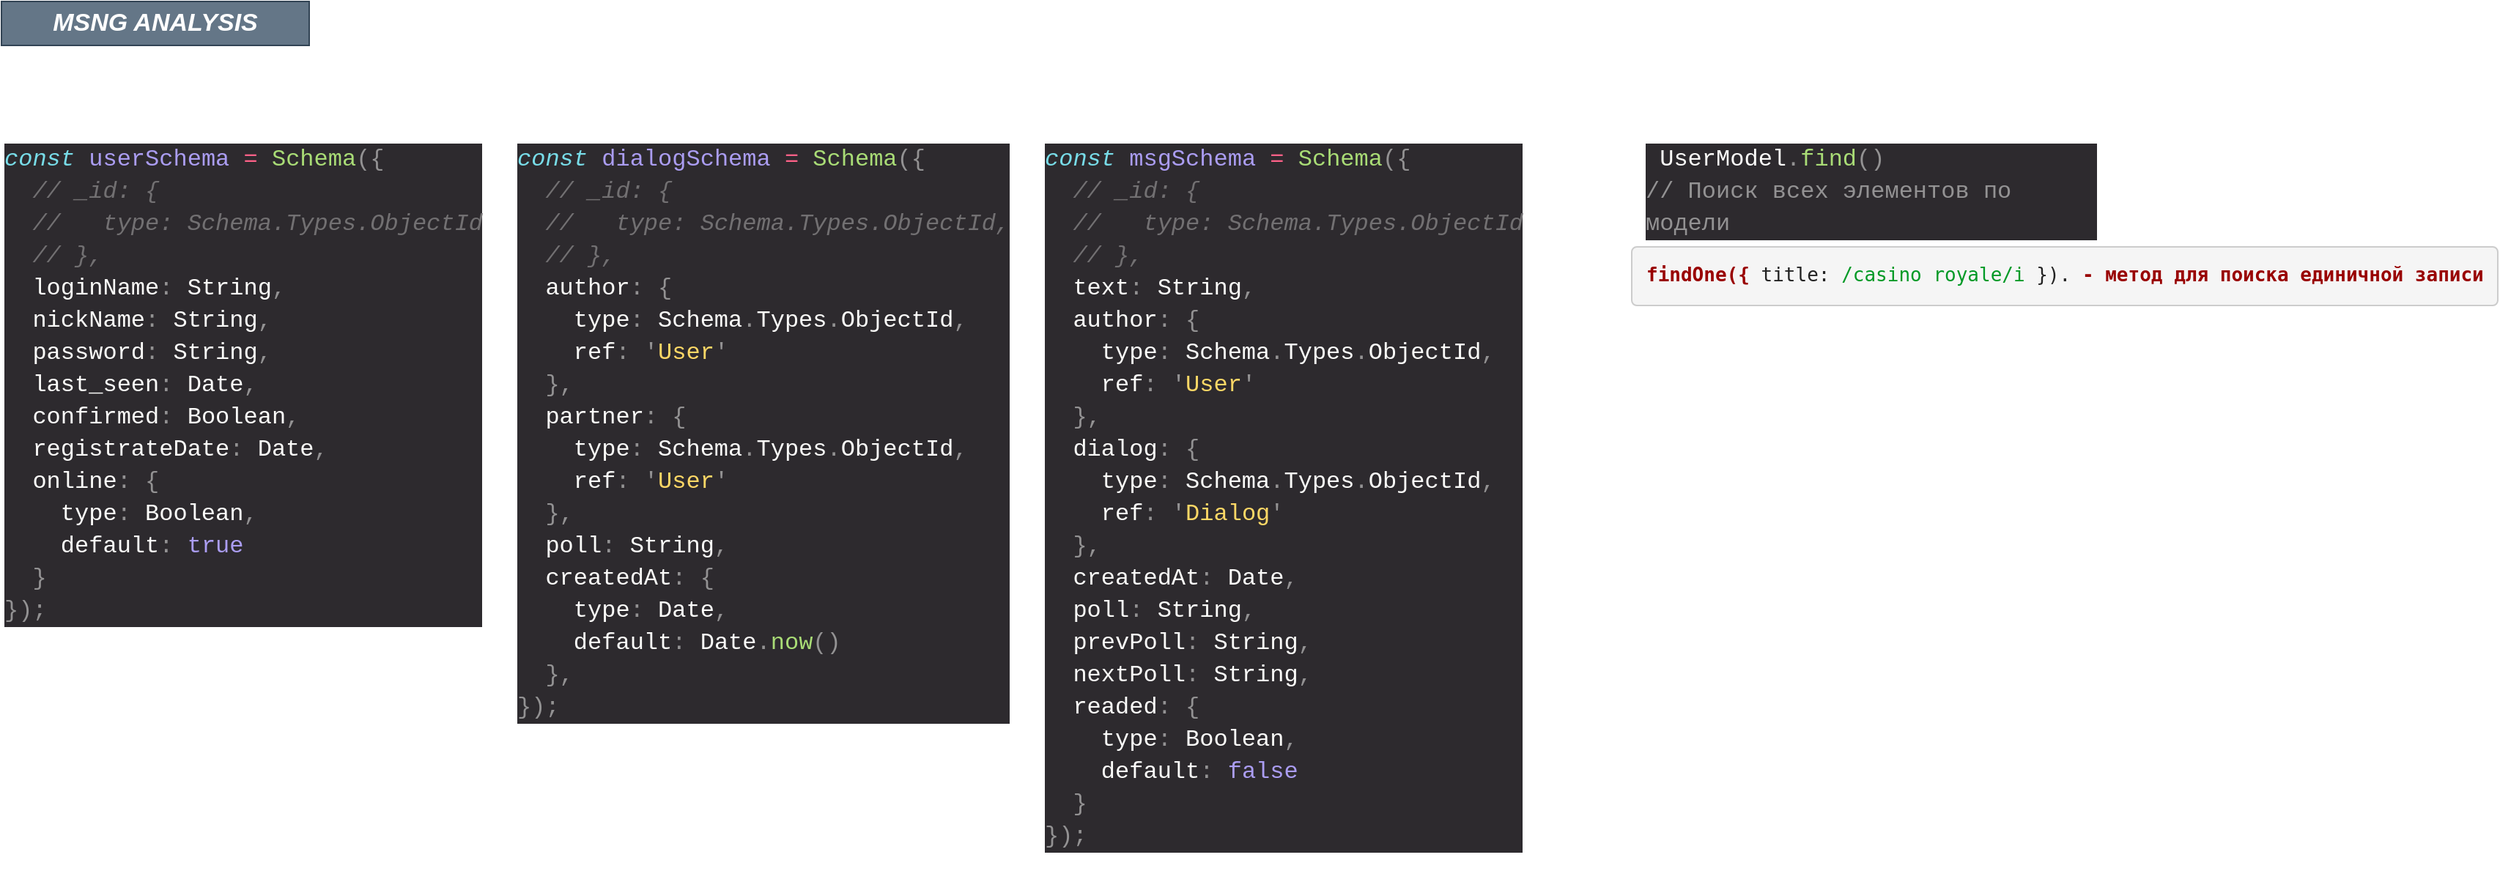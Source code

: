 <mxfile version="20.8.16" type="device"><diagram name="Страница 1" id="gcAQ_QQs7OyZenF4k_jG"><mxGraphModel dx="1668" dy="1021" grid="1" gridSize="10" guides="1" tooltips="1" connect="1" arrows="1" fold="1" page="1" pageScale="1" pageWidth="1169" pageHeight="827" math="0" shadow="0"><root><mxCell id="0"/><mxCell id="1" parent="0"/><mxCell id="IkBv3QrjzNK1DNCTGG0Q-1" value="&lt;i&gt;&lt;b&gt;&lt;font style=&quot;font-size: 17px;&quot;&gt;MSNG ANALYSIS&lt;/font&gt;&lt;/b&gt;&lt;/i&gt;" style="text;html=1;strokeColor=#314354;fillColor=#647687;align=center;verticalAlign=middle;whiteSpace=wrap;rounded=0;fontColor=#ffffff;" vertex="1" parent="1"><mxGeometry x="20" y="20" width="210" height="30" as="geometry"/></mxCell><mxCell id="IkBv3QrjzNK1DNCTGG0Q-4" value="&lt;div style=&quot;color: rgb(252, 252, 250); background-color: rgb(45, 42, 46); font-family: Consolas, &amp;quot;Courier New&amp;quot;, monospace; font-weight: normal; font-size: 16px; line-height: 22px;&quot;&gt;&lt;div&gt;&lt;span style=&quot;color: #78dce8;font-style: italic;&quot;&gt;const&lt;/span&gt;&lt;span style=&quot;color: #fcfcfa;&quot;&gt; &lt;/span&gt;&lt;span style=&quot;color: #ab9df2;&quot;&gt;userSchema&lt;/span&gt;&lt;span style=&quot;color: #fcfcfa;&quot;&gt; &lt;/span&gt;&lt;span style=&quot;color: #ff6188;&quot;&gt;=&lt;/span&gt;&lt;span style=&quot;color: #fcfcfa;&quot;&gt; &lt;/span&gt;&lt;span style=&quot;color: #a9dc76;&quot;&gt;Schema&lt;/span&gt;&lt;span style=&quot;color: #939293;&quot;&gt;({&lt;/span&gt;&lt;/div&gt;&lt;div&gt;&lt;span style=&quot;color: #939293;&quot;&gt;&amp;nbsp; &lt;/span&gt;&lt;span style=&quot;color: #727072;font-style: italic;&quot;&gt;// _id: {&lt;/span&gt;&lt;/div&gt;&lt;div&gt;&lt;span style=&quot;color: #939293;&quot;&gt;&amp;nbsp; &lt;/span&gt;&lt;span style=&quot;color: #727072;font-style: italic;&quot;&gt;// &amp;nbsp; type: Schema.Types.ObjectId&lt;/span&gt;&lt;/div&gt;&lt;div&gt;&lt;span style=&quot;color: #939293;&quot;&gt;&amp;nbsp; &lt;/span&gt;&lt;span style=&quot;color: #727072;font-style: italic;&quot;&gt;// },&lt;/span&gt;&lt;/div&gt;&lt;div&gt;&lt;span style=&quot;color: #fcfcfa;&quot;&gt;&amp;nbsp; loginName&lt;/span&gt;&lt;span style=&quot;color: #939293;&quot;&gt;:&lt;/span&gt;&lt;span style=&quot;color: #fcfcfa;&quot;&gt; String&lt;/span&gt;&lt;span style=&quot;color: #939293;&quot;&gt;,&lt;/span&gt;&lt;/div&gt;&lt;div&gt;&lt;span style=&quot;color: #fcfcfa;&quot;&gt;&amp;nbsp; nickName&lt;/span&gt;&lt;span style=&quot;color: #939293;&quot;&gt;:&lt;/span&gt;&lt;span style=&quot;color: #fcfcfa;&quot;&gt; String&lt;/span&gt;&lt;span style=&quot;color: #939293;&quot;&gt;,&lt;/span&gt;&lt;/div&gt;&lt;div&gt;&lt;span style=&quot;color: #fcfcfa;&quot;&gt;&amp;nbsp; password&lt;/span&gt;&lt;span style=&quot;color: #939293;&quot;&gt;:&lt;/span&gt;&lt;span style=&quot;color: #fcfcfa;&quot;&gt; String&lt;/span&gt;&lt;span style=&quot;color: #939293;&quot;&gt;,&lt;/span&gt;&lt;/div&gt;&lt;div&gt;&lt;span style=&quot;color: #fcfcfa;&quot;&gt;&amp;nbsp; last_seen&lt;/span&gt;&lt;span style=&quot;color: #939293;&quot;&gt;:&lt;/span&gt;&lt;span style=&quot;color: #fcfcfa;&quot;&gt; Date&lt;/span&gt;&lt;span style=&quot;color: #939293;&quot;&gt;,&lt;/span&gt;&lt;span style=&quot;color: #fcfcfa;&quot;&gt; &lt;/span&gt;&lt;/div&gt;&lt;div&gt;&lt;span style=&quot;color: #fcfcfa;&quot;&gt;&amp;nbsp; confirmed&lt;/span&gt;&lt;span style=&quot;color: #939293;&quot;&gt;:&lt;/span&gt;&lt;span style=&quot;color: #fcfcfa;&quot;&gt; Boolean&lt;/span&gt;&lt;span style=&quot;color: #939293;&quot;&gt;,&lt;/span&gt;&lt;/div&gt;&lt;div&gt;&lt;span style=&quot;color: #fcfcfa;&quot;&gt;&amp;nbsp; registrateDate&lt;/span&gt;&lt;span style=&quot;color: #939293;&quot;&gt;:&lt;/span&gt;&lt;span style=&quot;color: #fcfcfa;&quot;&gt; Date&lt;/span&gt;&lt;span style=&quot;color: #939293;&quot;&gt;,&lt;/span&gt;&lt;/div&gt;&lt;div&gt;&lt;span style=&quot;color: #fcfcfa;&quot;&gt;&amp;nbsp; online&lt;/span&gt;&lt;span style=&quot;color: #939293;&quot;&gt;:&lt;/span&gt;&lt;span style=&quot;color: #fcfcfa;&quot;&gt; &lt;/span&gt;&lt;span style=&quot;color: #939293;&quot;&gt;{&lt;/span&gt;&lt;/div&gt;&lt;div&gt;&lt;span style=&quot;color: #fcfcfa;&quot;&gt;&amp;nbsp; &amp;nbsp; type&lt;/span&gt;&lt;span style=&quot;color: #939293;&quot;&gt;:&lt;/span&gt;&lt;span style=&quot;color: #fcfcfa;&quot;&gt; Boolean&lt;/span&gt;&lt;span style=&quot;color: #939293;&quot;&gt;,&lt;/span&gt;&lt;/div&gt;&lt;div&gt;&lt;span style=&quot;color: #fcfcfa;&quot;&gt;&amp;nbsp; &amp;nbsp; default&lt;/span&gt;&lt;span style=&quot;color: #939293;&quot;&gt;:&lt;/span&gt;&lt;span style=&quot;color: #fcfcfa;&quot;&gt; &lt;/span&gt;&lt;span style=&quot;color: #ab9df2;&quot;&gt;true&lt;/span&gt;&lt;/div&gt;&lt;div&gt;&lt;span style=&quot;color: #fcfcfa;&quot;&gt;&amp;nbsp; &lt;/span&gt;&lt;span style=&quot;color: #939293;&quot;&gt;}&lt;/span&gt;&lt;/div&gt;&lt;div&gt;&lt;span style=&quot;color: #939293;&quot;&gt;});&lt;/span&gt;&lt;/div&gt;&lt;/div&gt;" style="text;whiteSpace=wrap;html=1;fontSize=12;" vertex="1" parent="1"><mxGeometry x="20" y="110" width="330" height="350" as="geometry"/></mxCell><mxCell id="IkBv3QrjzNK1DNCTGG0Q-5" value="&lt;div style=&quot;color: rgb(252, 252, 250); background-color: rgb(45, 42, 46); font-family: Consolas, &amp;quot;Courier New&amp;quot;, monospace; font-weight: normal; font-size: 16px; line-height: 22px;&quot;&gt;&lt;div&gt;&lt;span style=&quot;color: #78dce8;font-style: italic;&quot;&gt;const&lt;/span&gt;&lt;span style=&quot;color: #fcfcfa;&quot;&gt; &lt;/span&gt;&lt;span style=&quot;color: #ab9df2;&quot;&gt;dialogSchema&lt;/span&gt;&lt;span style=&quot;color: #fcfcfa;&quot;&gt; &lt;/span&gt;&lt;span style=&quot;color: #ff6188;&quot;&gt;=&lt;/span&gt;&lt;span style=&quot;color: #fcfcfa;&quot;&gt; &lt;/span&gt;&lt;span style=&quot;color: #a9dc76;&quot;&gt;Schema&lt;/span&gt;&lt;span style=&quot;color: #939293;&quot;&gt;({&lt;/span&gt;&lt;/div&gt;&lt;div&gt;&lt;span style=&quot;color: #939293;&quot;&gt;&amp;nbsp; &lt;/span&gt;&lt;span style=&quot;color: #727072;font-style: italic;&quot;&gt;// _id: {&lt;/span&gt;&lt;/div&gt;&lt;div&gt;&lt;span style=&quot;color: #939293;&quot;&gt;&amp;nbsp; &lt;/span&gt;&lt;span style=&quot;color: #727072;font-style: italic;&quot;&gt;// &amp;nbsp; type: Schema.Types.ObjectId,&lt;/span&gt;&lt;/div&gt;&lt;div&gt;&lt;span style=&quot;color: #939293;&quot;&gt;&amp;nbsp; &lt;/span&gt;&lt;span style=&quot;color: #727072;font-style: italic;&quot;&gt;// },&lt;/span&gt;&lt;/div&gt;&lt;div&gt;&lt;span style=&quot;color: #fcfcfa;&quot;&gt;&amp;nbsp; author&lt;/span&gt;&lt;span style=&quot;color: #939293;&quot;&gt;:&lt;/span&gt;&lt;span style=&quot;color: #fcfcfa;&quot;&gt; &lt;/span&gt;&lt;span style=&quot;color: #939293;&quot;&gt;{&lt;/span&gt;&lt;/div&gt;&lt;div&gt;&lt;span style=&quot;color: #fcfcfa;&quot;&gt;&amp;nbsp; &amp;nbsp; type&lt;/span&gt;&lt;span style=&quot;color: #939293;&quot;&gt;:&lt;/span&gt;&lt;span style=&quot;color: #fcfcfa;&quot;&gt; Schema&lt;/span&gt;&lt;span style=&quot;color: #939293;&quot;&gt;.&lt;/span&gt;&lt;span style=&quot;color: #fcfcfa;&quot;&gt;Types&lt;/span&gt;&lt;span style=&quot;color: #939293;&quot;&gt;.&lt;/span&gt;&lt;span style=&quot;color: #fcfcfa;&quot;&gt;ObjectId&lt;/span&gt;&lt;span style=&quot;color: #939293;&quot;&gt;,&lt;/span&gt;&lt;/div&gt;&lt;div&gt;&lt;span style=&quot;color: #fcfcfa;&quot;&gt;&amp;nbsp; &amp;nbsp; ref&lt;/span&gt;&lt;span style=&quot;color: #939293;&quot;&gt;:&lt;/span&gt;&lt;span style=&quot;color: #fcfcfa;&quot;&gt; &lt;/span&gt;&lt;span style=&quot;color: #939293;&quot;&gt;'&lt;/span&gt;&lt;span style=&quot;color: #ffd866;&quot;&gt;User&lt;/span&gt;&lt;span style=&quot;color: #939293;&quot;&gt;'&lt;/span&gt;&lt;/div&gt;&lt;div&gt;&lt;span style=&quot;color: #fcfcfa;&quot;&gt;&amp;nbsp; &lt;/span&gt;&lt;span style=&quot;color: #939293;&quot;&gt;},&lt;/span&gt;&lt;span style=&quot;color: #fcfcfa;&quot;&gt; &lt;/span&gt;&lt;/div&gt;&lt;div&gt;&lt;span style=&quot;color: #fcfcfa;&quot;&gt;&amp;nbsp; partner&lt;/span&gt;&lt;span style=&quot;color: #939293;&quot;&gt;:&lt;/span&gt;&lt;span style=&quot;color: #fcfcfa;&quot;&gt; &lt;/span&gt;&lt;span style=&quot;color: #939293;&quot;&gt;{&lt;/span&gt;&lt;/div&gt;&lt;div&gt;&lt;span style=&quot;color: #fcfcfa;&quot;&gt;&amp;nbsp; &amp;nbsp; type&lt;/span&gt;&lt;span style=&quot;color: #939293;&quot;&gt;:&lt;/span&gt;&lt;span style=&quot;color: #fcfcfa;&quot;&gt; Schema&lt;/span&gt;&lt;span style=&quot;color: #939293;&quot;&gt;.&lt;/span&gt;&lt;span style=&quot;color: #fcfcfa;&quot;&gt;Types&lt;/span&gt;&lt;span style=&quot;color: #939293;&quot;&gt;.&lt;/span&gt;&lt;span style=&quot;color: #fcfcfa;&quot;&gt;ObjectId&lt;/span&gt;&lt;span style=&quot;color: #939293;&quot;&gt;,&lt;/span&gt;&lt;/div&gt;&lt;div&gt;&lt;span style=&quot;color: #fcfcfa;&quot;&gt;&amp;nbsp; &amp;nbsp; ref&lt;/span&gt;&lt;span style=&quot;color: #939293;&quot;&gt;:&lt;/span&gt;&lt;span style=&quot;color: #fcfcfa;&quot;&gt; &lt;/span&gt;&lt;span style=&quot;color: #939293;&quot;&gt;'&lt;/span&gt;&lt;span style=&quot;color: #ffd866;&quot;&gt;User&lt;/span&gt;&lt;span style=&quot;color: #939293;&quot;&gt;'&lt;/span&gt;&lt;/div&gt;&lt;div&gt;&lt;span style=&quot;color: #fcfcfa;&quot;&gt;&amp;nbsp; &lt;/span&gt;&lt;span style=&quot;color: #939293;&quot;&gt;},&lt;/span&gt;&lt;/div&gt;&lt;div&gt;&lt;span style=&quot;color: #fcfcfa;&quot;&gt;&amp;nbsp; poll&lt;/span&gt;&lt;span style=&quot;color: #939293;&quot;&gt;:&lt;/span&gt;&lt;span style=&quot;color: #fcfcfa;&quot;&gt; String&lt;/span&gt;&lt;span style=&quot;color: #939293;&quot;&gt;,&lt;/span&gt;&lt;/div&gt;&lt;div&gt;&lt;span style=&quot;color: #fcfcfa;&quot;&gt;&amp;nbsp; createdAt&lt;/span&gt;&lt;span style=&quot;color: #939293;&quot;&gt;:&lt;/span&gt;&lt;span style=&quot;color: #fcfcfa;&quot;&gt; &lt;/span&gt;&lt;span style=&quot;color: #939293;&quot;&gt;{&lt;/span&gt;&lt;/div&gt;&lt;div&gt;&lt;span style=&quot;color: #fcfcfa;&quot;&gt;&amp;nbsp; &amp;nbsp; type&lt;/span&gt;&lt;span style=&quot;color: #939293;&quot;&gt;:&lt;/span&gt;&lt;span style=&quot;color: #fcfcfa;&quot;&gt; Date&lt;/span&gt;&lt;span style=&quot;color: #939293;&quot;&gt;,&lt;/span&gt;&lt;/div&gt;&lt;div&gt;&lt;span style=&quot;color: #fcfcfa;&quot;&gt;&amp;nbsp; &amp;nbsp; default&lt;/span&gt;&lt;span style=&quot;color: #939293;&quot;&gt;:&lt;/span&gt;&lt;span style=&quot;color: #fcfcfa;&quot;&gt; Date&lt;/span&gt;&lt;span style=&quot;color: #939293;&quot;&gt;.&lt;/span&gt;&lt;span style=&quot;color: #a9dc76;&quot;&gt;now&lt;/span&gt;&lt;span style=&quot;color: #939293;&quot;&gt;()&lt;/span&gt;&lt;/div&gt;&lt;div&gt;&lt;span style=&quot;color: #fcfcfa;&quot;&gt;&amp;nbsp; &lt;/span&gt;&lt;span style=&quot;color: #939293;&quot;&gt;},&lt;/span&gt;&lt;/div&gt;&lt;div&gt;&lt;span style=&quot;color: #939293;&quot;&gt;});&lt;/span&gt;&lt;/div&gt;&lt;/div&gt;" style="text;whiteSpace=wrap;html=1;fontSize=12;" vertex="1" parent="1"><mxGeometry x="370" y="110" width="340" height="420" as="geometry"/></mxCell><mxCell id="IkBv3QrjzNK1DNCTGG0Q-6" value="&lt;div style=&quot;color: rgb(252, 252, 250); background-color: rgb(45, 42, 46); font-family: Consolas, &amp;quot;Courier New&amp;quot;, monospace; font-weight: normal; font-size: 16px; line-height: 22px;&quot;&gt;&lt;div&gt;&lt;span style=&quot;color: #78dce8;font-style: italic;&quot;&gt;const&lt;/span&gt;&lt;span style=&quot;color: #fcfcfa;&quot;&gt; &lt;/span&gt;&lt;span style=&quot;color: #ab9df2;&quot;&gt;msgSchema&lt;/span&gt;&lt;span style=&quot;color: #fcfcfa;&quot;&gt; &lt;/span&gt;&lt;span style=&quot;color: #ff6188;&quot;&gt;=&lt;/span&gt;&lt;span style=&quot;color: #fcfcfa;&quot;&gt; &lt;/span&gt;&lt;span style=&quot;color: #a9dc76;&quot;&gt;Schema&lt;/span&gt;&lt;span style=&quot;color: #939293;&quot;&gt;({&lt;/span&gt;&lt;/div&gt;&lt;div&gt;&lt;span style=&quot;color: #939293;&quot;&gt;&amp;nbsp; &lt;/span&gt;&lt;span style=&quot;color: #727072;font-style: italic;&quot;&gt;// _id: {&lt;/span&gt;&lt;/div&gt;&lt;div&gt;&lt;span style=&quot;color: #939293;&quot;&gt;&amp;nbsp; &lt;/span&gt;&lt;span style=&quot;color: #727072;font-style: italic;&quot;&gt;// &amp;nbsp; type: Schema.Types.ObjectId&lt;/span&gt;&lt;/div&gt;&lt;div&gt;&lt;span style=&quot;color: #939293;&quot;&gt;&amp;nbsp; &lt;/span&gt;&lt;span style=&quot;color: #727072;font-style: italic;&quot;&gt;// },&lt;/span&gt;&lt;/div&gt;&lt;div&gt;&lt;span style=&quot;color: #fcfcfa;&quot;&gt;&amp;nbsp; text&lt;/span&gt;&lt;span style=&quot;color: #939293;&quot;&gt;:&lt;/span&gt;&lt;span style=&quot;color: #fcfcfa;&quot;&gt; String&lt;/span&gt;&lt;span style=&quot;color: #939293;&quot;&gt;,&lt;/span&gt;&lt;/div&gt;&lt;div&gt;&lt;span style=&quot;color: #fcfcfa;&quot;&gt;&amp;nbsp; author&lt;/span&gt;&lt;span style=&quot;color: #939293;&quot;&gt;:&lt;/span&gt;&lt;span style=&quot;color: #fcfcfa;&quot;&gt; &lt;/span&gt;&lt;span style=&quot;color: #939293;&quot;&gt;{&lt;/span&gt;&lt;/div&gt;&lt;div&gt;&lt;span style=&quot;color: #fcfcfa;&quot;&gt;&amp;nbsp; &amp;nbsp; type&lt;/span&gt;&lt;span style=&quot;color: #939293;&quot;&gt;:&lt;/span&gt;&lt;span style=&quot;color: #fcfcfa;&quot;&gt; Schema&lt;/span&gt;&lt;span style=&quot;color: #939293;&quot;&gt;.&lt;/span&gt;&lt;span style=&quot;color: #fcfcfa;&quot;&gt;Types&lt;/span&gt;&lt;span style=&quot;color: #939293;&quot;&gt;.&lt;/span&gt;&lt;span style=&quot;color: #fcfcfa;&quot;&gt;ObjectId&lt;/span&gt;&lt;span style=&quot;color: #939293;&quot;&gt;,&lt;/span&gt;&lt;/div&gt;&lt;div&gt;&lt;span style=&quot;color: #fcfcfa;&quot;&gt;&amp;nbsp; &amp;nbsp; ref&lt;/span&gt;&lt;span style=&quot;color: #939293;&quot;&gt;:&lt;/span&gt;&lt;span style=&quot;color: #fcfcfa;&quot;&gt; &lt;/span&gt;&lt;span style=&quot;color: #939293;&quot;&gt;'&lt;/span&gt;&lt;span style=&quot;color: #ffd866;&quot;&gt;User&lt;/span&gt;&lt;span style=&quot;color: #939293;&quot;&gt;'&lt;/span&gt;&lt;/div&gt;&lt;div&gt;&lt;span style=&quot;color: #fcfcfa;&quot;&gt;&amp;nbsp; &lt;/span&gt;&lt;span style=&quot;color: #939293;&quot;&gt;},&lt;/span&gt;&lt;/div&gt;&lt;div&gt;&lt;span style=&quot;color: #fcfcfa;&quot;&gt;&amp;nbsp; dialog&lt;/span&gt;&lt;span style=&quot;color: #939293;&quot;&gt;:&lt;/span&gt;&lt;span style=&quot;color: #fcfcfa;&quot;&gt; &lt;/span&gt;&lt;span style=&quot;color: #939293;&quot;&gt;{&lt;/span&gt;&lt;/div&gt;&lt;div&gt;&lt;span style=&quot;color: #fcfcfa;&quot;&gt;&amp;nbsp; &amp;nbsp; type&lt;/span&gt;&lt;span style=&quot;color: #939293;&quot;&gt;:&lt;/span&gt;&lt;span style=&quot;color: #fcfcfa;&quot;&gt; Schema&lt;/span&gt;&lt;span style=&quot;color: #939293;&quot;&gt;.&lt;/span&gt;&lt;span style=&quot;color: #fcfcfa;&quot;&gt;Types&lt;/span&gt;&lt;span style=&quot;color: #939293;&quot;&gt;.&lt;/span&gt;&lt;span style=&quot;color: #fcfcfa;&quot;&gt;ObjectId&lt;/span&gt;&lt;span style=&quot;color: #939293;&quot;&gt;,&lt;/span&gt;&lt;/div&gt;&lt;div&gt;&lt;span style=&quot;color: #fcfcfa;&quot;&gt;&amp;nbsp; &amp;nbsp; ref&lt;/span&gt;&lt;span style=&quot;color: #939293;&quot;&gt;:&lt;/span&gt;&lt;span style=&quot;color: #fcfcfa;&quot;&gt; &lt;/span&gt;&lt;span style=&quot;color: #939293;&quot;&gt;'&lt;/span&gt;&lt;span style=&quot;color: #ffd866;&quot;&gt;Dialog&lt;/span&gt;&lt;span style=&quot;color: #939293;&quot;&gt;'&lt;/span&gt;&lt;/div&gt;&lt;div&gt;&lt;span style=&quot;color: #fcfcfa;&quot;&gt;&amp;nbsp; &lt;/span&gt;&lt;span style=&quot;color: #939293;&quot;&gt;},&lt;/span&gt;&lt;/div&gt;&lt;div&gt;&lt;span style=&quot;color: #fcfcfa;&quot;&gt;&amp;nbsp; createdAt&lt;/span&gt;&lt;span style=&quot;color: #939293;&quot;&gt;:&lt;/span&gt;&lt;span style=&quot;color: #fcfcfa;&quot;&gt; Date&lt;/span&gt;&lt;span style=&quot;color: #939293;&quot;&gt;,&lt;/span&gt;&lt;/div&gt;&lt;div&gt;&lt;span style=&quot;color: #fcfcfa;&quot;&gt;&amp;nbsp; poll&lt;/span&gt;&lt;span style=&quot;color: #939293;&quot;&gt;:&lt;/span&gt;&lt;span style=&quot;color: #fcfcfa;&quot;&gt; String&lt;/span&gt;&lt;span style=&quot;color: #939293;&quot;&gt;,&lt;/span&gt;&lt;/div&gt;&lt;div&gt;&lt;span style=&quot;color: #fcfcfa;&quot;&gt;&amp;nbsp; prevPoll&lt;/span&gt;&lt;span style=&quot;color: #939293;&quot;&gt;:&lt;/span&gt;&lt;span style=&quot;color: #fcfcfa;&quot;&gt; String&lt;/span&gt;&lt;span style=&quot;color: #939293;&quot;&gt;,&lt;/span&gt;&lt;/div&gt;&lt;div&gt;&lt;span style=&quot;color: #fcfcfa;&quot;&gt;&amp;nbsp; nextPoll&lt;/span&gt;&lt;span style=&quot;color: #939293;&quot;&gt;:&lt;/span&gt;&lt;span style=&quot;color: #fcfcfa;&quot;&gt; String&lt;/span&gt;&lt;span style=&quot;color: #939293;&quot;&gt;,&lt;/span&gt;&lt;/div&gt;&lt;div&gt;&lt;span style=&quot;color: #fcfcfa;&quot;&gt;&amp;nbsp; readed&lt;/span&gt;&lt;span style=&quot;color: #939293;&quot;&gt;:&lt;/span&gt;&lt;span style=&quot;color: #fcfcfa;&quot;&gt; &lt;/span&gt;&lt;span style=&quot;color: #939293;&quot;&gt;{&lt;/span&gt;&lt;/div&gt;&lt;div&gt;&lt;span style=&quot;color: #fcfcfa;&quot;&gt;&amp;nbsp; &amp;nbsp; type&lt;/span&gt;&lt;span style=&quot;color: #939293;&quot;&gt;:&lt;/span&gt;&lt;span style=&quot;color: #fcfcfa;&quot;&gt; Boolean&lt;/span&gt;&lt;span style=&quot;color: #939293;&quot;&gt;,&lt;/span&gt;&lt;span style=&quot;color: #fcfcfa;&quot;&gt; &lt;/span&gt;&lt;/div&gt;&lt;div&gt;&lt;span style=&quot;color: #fcfcfa;&quot;&gt;&amp;nbsp; &amp;nbsp; default&lt;/span&gt;&lt;span style=&quot;color: #939293;&quot;&gt;:&lt;/span&gt;&lt;span style=&quot;color: #fcfcfa;&quot;&gt; &lt;/span&gt;&lt;span style=&quot;color: #ab9df2;&quot;&gt;false&lt;/span&gt;&lt;/div&gt;&lt;div&gt;&lt;span style=&quot;color: #fcfcfa;&quot;&gt;&amp;nbsp; &lt;/span&gt;&lt;span style=&quot;color: #939293;&quot;&gt;}&lt;/span&gt;&lt;/div&gt;&lt;div&gt;&lt;span style=&quot;color: #939293;&quot;&gt;});&lt;/span&gt;&lt;/div&gt;&lt;/div&gt;" style="text;whiteSpace=wrap;html=1;fontSize=12;" vertex="1" parent="1"><mxGeometry x="730" y="110" width="330" height="510" as="geometry"/></mxCell><mxCell id="IkBv3QrjzNK1DNCTGG0Q-7" value="&lt;div style=&quot;background-color: rgb(45, 42, 46); font-family: Consolas, &amp;quot;Courier New&amp;quot;, monospace; font-weight: normal; font-size: 16px; line-height: 22px;&quot;&gt;&lt;div style=&quot;color: rgb(252, 252, 250);&quot;&gt;&lt;span style=&quot;color: #fcfcfa;&quot;&gt;&amp;nbsp;UserModel&lt;/span&gt;&lt;span style=&quot;color: #939293;&quot;&gt;.&lt;/span&gt;&lt;span style=&quot;color: #a9dc76;&quot;&gt;find&lt;/span&gt;&lt;span style=&quot;color: #939293;&quot;&gt;()&lt;/span&gt;&lt;/div&gt;&lt;div style=&quot;&quot;&gt;&lt;font color=&quot;#939293&quot;&gt;// Поиск всех элементов по модели&lt;/font&gt;&lt;/div&gt;&lt;/div&gt;" style="text;whiteSpace=wrap;html=1;fontSize=12;" vertex="1" parent="1"><mxGeometry x="1140" y="110" width="310" height="50" as="geometry"/></mxCell><mxCell id="IkBv3QrjzNK1DNCTGG0Q-9" value="&lt;pre style=&quot;overflow: auto; font-family: Menlo, Monaco, Consolas, &amp;quot;Courier New&amp;quot;, monospace; font-size: 13px; display: block; padding: 9.5px; margin: 10px 0px; line-height: 1.429; color: rgb(51, 51, 51); word-break: break-all; overflow-wrap: break-word; background-color: rgb(245, 245, 245); border: 1px solid rgb(204, 204, 204); border-radius: 4px; font-style: normal; font-variant-ligatures: normal; font-variant-caps: normal; font-weight: 400; letter-spacing: normal; orphans: 2; text-align: start; text-indent: 0px; text-transform: none; widows: 2; word-spacing: 0px; -webkit-text-stroke-width: 0px; text-decoration-thickness: initial; text-decoration-style: initial; text-decoration-color: initial;&quot;&gt;&lt;code style=&quot;font-family: monospace, monospace; font-size: 1em; background-color: transparent; padding: 0px; color: rgb(34, 34, 34); border-radius: 4px;&quot; class=&quot;language-javascript&quot;&gt;&lt;span style=&quot;color: rgb(153, 0, 0); font-weight: bold;&quot; class=&quot;hljs-title function_&quot;&gt;findOne({ &lt;span style=&quot;background-color: transparent; color: rgb(34, 34, 34); font-size: 1em; font-weight: normal;&quot; class=&quot;hljs-attr&quot;&gt;title&lt;/span&gt;&lt;span style=&quot;background-color: transparent; color: rgb(34, 34, 34); font-size: 1em; font-weight: normal;&quot;&gt;: &lt;/span&gt;&lt;span style=&quot;background-color: transparent; font-size: 1em; font-weight: normal; color: rgb(0, 153, 38);&quot; class=&quot;hljs-regexp&quot;&gt;/casino royale/i&lt;/span&gt;&lt;span style=&quot;background-color: transparent; color: rgb(34, 34, 34); font-size: 1em; font-weight: normal;&quot;&gt; }).&lt;/span&gt; - метод для поиска единичной записи&lt;/span&gt;&lt;/code&gt;&lt;/pre&gt;" style="text;whiteSpace=wrap;html=1;fontSize=12;" vertex="1" parent="1"><mxGeometry x="1130" y="170" width="440" height="80" as="geometry"/></mxCell></root></mxGraphModel></diagram></mxfile>